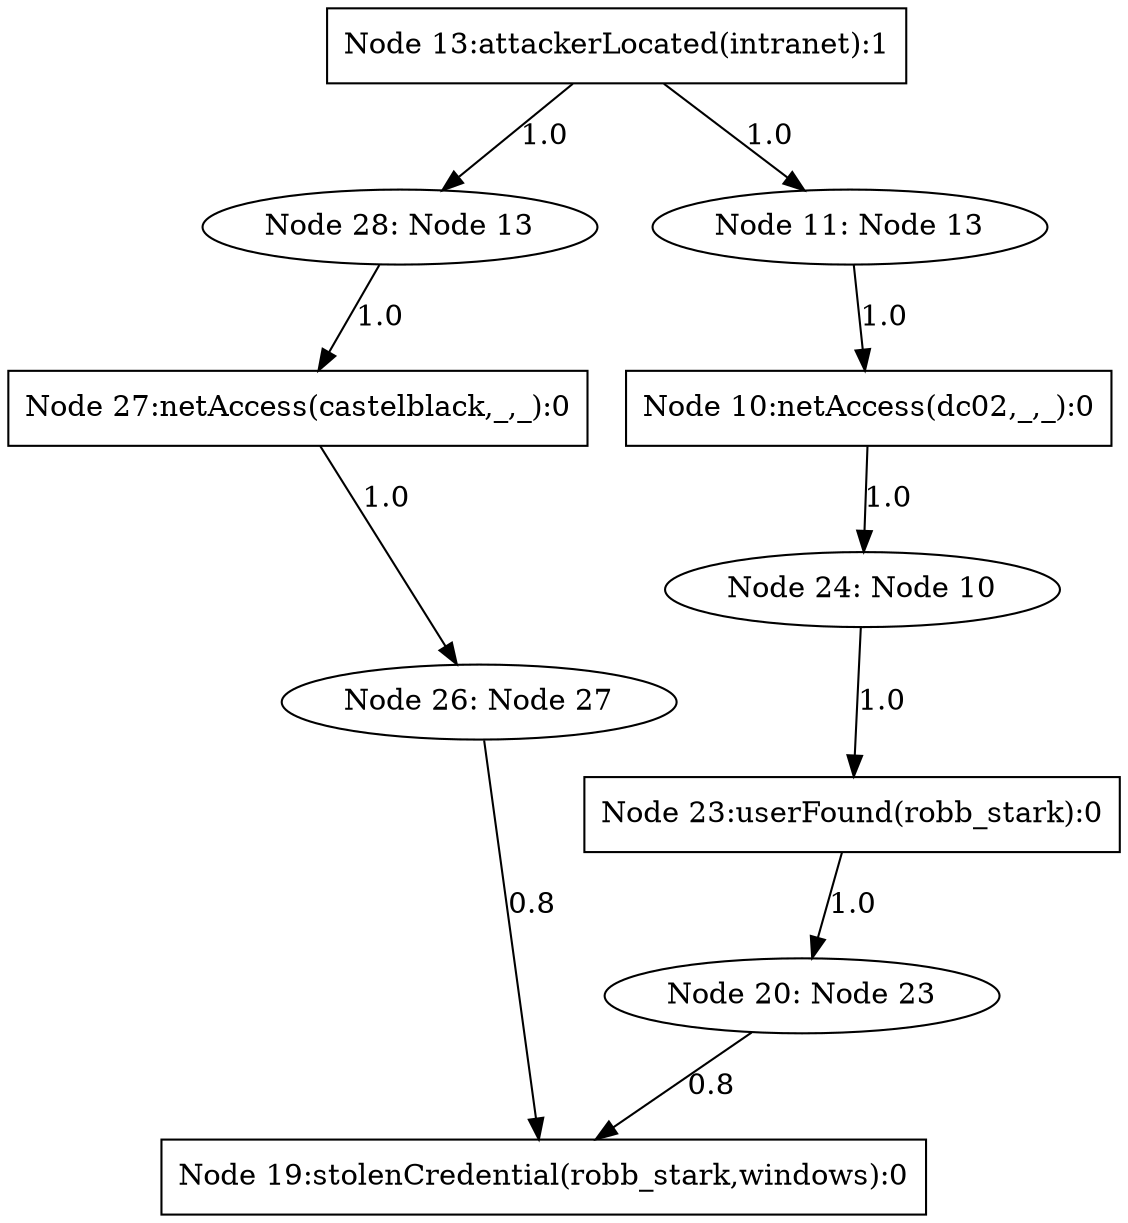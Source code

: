 strict digraph G {
  1 [ label="Node 28: Node 13" shape="ellipse" nodeType="AND" probArray="1.0" ];
  2 [ label="Node 27:netAccess(castelblack,_,_):0" shape="box" nodeType="OR" probArray="1.0" ];
  3 [ label="Node 26: Node 27" shape="ellipse" nodeType="AND" probArray="1.0" ];
  4 [ label="Node 24: Node 10" shape="ellipse" nodeType="AND" probArray="1.0" ];
  5 [ label="Node 23:userFound(robb_stark):0" shape="box" nodeType="OR" probArray="1.0" ];
  6 [ label="Node 20: Node 23" shape="ellipse" nodeType="AND" probArray="1.0" ];
  7 [ label="Node 19:stolenCredential(robb_stark,windows):0" shape="box" nodeType="OR" probArray="0.8 0.8" ];
  8 [ label="Node 13:attackerLocated(intranet):1" shape="box" nodeType="AND" probArray="1.0" ];
  9 [ label="Node 11: Node 13" shape="ellipse" nodeType="AND" probArray="1.0" ];
  10 [ label="Node 10:netAccess(dc02,_,_):0" shape="box" nodeType="OR" probArray="1.0" ];
  10 -> 4 [ label="1.0" color="black" ];
  9 -> 10 [ label="1.0" color="black" ];
  8 -> 9 [ label="1.0" color="black" ];
  8 -> 1 [ label="1.0" color="black" ];
  6 -> 7 [ label="0.8" color="black" ];
  5 -> 6 [ label="1.0" color="black" ];
  4 -> 5 [ label="1.0" color="black" ];
  3 -> 7 [ label="0.8" color="black" ];
  2 -> 3 [ label="1.0" color="black" ];
  1 -> 2 [ label="1.0" color="black" ];
}
